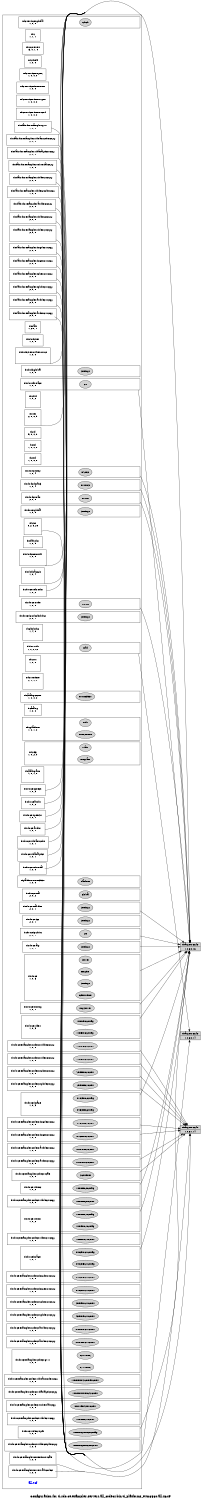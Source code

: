 digraph configuration {
    size="7.5,10";
    rankdir=LR;
    ranksep=".50 equally";
    concentrate=true;
    compound=true;
    label="\nConfiguration for ti.sdo.ce.examples.servers.all_codecs/bin/ti_platforms_evm3530/all.x64P"
  node [font=Helvetica, fontsize=14, fontcolor=black];  subgraph cluster0 {label=""; __cfg [label="all.tcf", color=white, fontcolor=blue];
    node [font=Helvetica, fontsize=10];    subgraph cluster1 {
        label="";
        xdc_services_global__top [shape=box,label="xdc.services.global\n1, 0, 0", color=white];
        xdc_services_global__bot [shape=point,label="", style=invis];
        xdc_services_global_Clock [style=filled,fillcolor=lightgray, label="Clock"];
        xdc_services_global__top -> xdc_services_global_Clock[style=invis];
        xdc_services_global_Clock -> xdc_services_global__bot[style=invis];
    }
    subgraph cluster2 {
        label="";
        xdc__top [shape=box,label="xdc\n1, 1, 1", color=white];
    }
    subgraph cluster3 {
        label="";
        xdc_corevers__top [shape=box,label="xdc.corevers\n16, 0, 1, 0", color=white];
    }
    subgraph cluster4 {
        label="";
        xdc_shelf__top [shape=box,label="xdc.shelf\n1, 0, 0", color=white];
    }
    subgraph cluster5 {
        label="";
        xdc_services_spec__top [shape=box,label="xdc.services.spec\n1, 0, 0, 0", color=white];
    }
    subgraph cluster6 {
        label="";
        xdc_services_intern_xsr__top [shape=box,label="xdc.services.intern.xsr\n1, 0, 0", color=white];
    }
    subgraph cluster7 {
        label="";
        xdc_services_intern_gen__top [shape=box,label="xdc.services.intern.gen\n1, 0, 0, 0", color=white];
    }
    subgraph cluster8 {
        label="";
        xdc_services_intern_cmd__top [shape=box,label="xdc.services.intern.cmd\n1, 0, 0, 0", color=white];
    }
    subgraph cluster9 {
        label="";
        ti_xdais_dm_examples_auddec_copy__top [shape=box,label="ti.xdais.dm.examples.auddec_copy\n2, 0, 0", color=white];
    }
    subgraph cluster10 {
        label="";
        ti_xdais_dm_examples_viddec2_copy__top [shape=box,label="ti.xdais.dm.examples.viddec2_copy\n2, 0, 0", color=white];
    }
    subgraph cluster11 {
        label="";
        ti_xdais_dm_examples_videnc1_copy__top [shape=box,label="ti.xdais.dm.examples.videnc1_copy\n2, 0, 0", color=white];
        ti_xdais_dm_examples_videnc1_copy__bot [shape=point,label="", style=invis];
    }
    subgraph cluster12 {
        label="";
        ti_xdais_dm_examples_imgdec1_copy__top [shape=box,label="ti.xdais.dm.examples.imgdec1_copy\n2, 0, 0", color=white];
    }
    subgraph cluster13 {
        label="";
        ti_xdais_dm_examples_imgenc1_copy__top [shape=box,label="ti.xdais.dm.examples.imgenc1_copy\n2, 0, 0", color=white];
    }
    subgraph cluster14 {
        label="";
        ti_xdais_dm_examples_sphenc1_copy__top [shape=box,label="ti.xdais.dm.examples.sphenc1_copy\n2, 0, 0", color=white];
    }
    subgraph cluster15 {
        label="";
        ti_xdais_dm_examples_sphdec1_copy__top [shape=box,label="ti.xdais.dm.examples.sphdec1_copy\n2, 0, 0", color=white];
    }
    subgraph cluster16 {
        label="";
        ti_xdais_dm_examples_auddec1_copy__top [shape=box,label="ti.xdais.dm.examples.auddec1_copy\n2, 0, 0", color=white];
    }
    subgraph cluster17 {
        label="";
        ti_xdais_dm_examples_audenc1_copy__top [shape=box,label="ti.xdais.dm.examples.audenc1_copy\n2, 0, 0", color=white];
    }
    subgraph cluster18 {
        label="";
        ti_xdais_dm_examples_g711__top [shape=box,label="ti.xdais.dm.examples.g711\n1, 0, 0", color=white];
    }
    subgraph cluster19 {
        label="";
        ti_xdais_dm_examples_vidtranscode_copy__top [shape=box,label="ti.xdais.dm.examples.vidtranscode_copy\n2, 0, 0", color=white];
    }
    subgraph cluster20 {
        label="";
        ti_xdais_dm_examples_vidanalytics_copy__top [shape=box,label="ti.xdais.dm.examples.vidanalytics_copy\n2, 0, 0", color=white];
    }
    subgraph cluster21 {
        label="";
        ti_xdais_dm_examples_universal_copy__top [shape=box,label="ti.xdais.dm.examples.universal_copy\n1, 0, 0", color=white];
    }
    subgraph cluster22 {
        label="";
        ti_xdais_dm_examples_viddec1_copy__top [shape=box,label="ti.xdais.dm.examples.viddec1_copy\n2, 0, 0", color=white];
    }
    subgraph cluster23 {
        label="";
        ti_xdais_dm_examples_viddec2split_copy__top [shape=box,label="ti.xdais.dm.examples.viddec2split_copy\n1, 0, 0", color=white];
    }
    subgraph cluster24 {
        label="";
        ti_xdais__top [shape=box,label="ti.xdais\n1, 2.0, 1", color=white];
    }
    subgraph cluster25 {
        label="";
        ti_sdo_fc_ires__top [shape=box,label="ti.sdo.fc.ires\n1, 0, 0", color=white];
    }
    subgraph cluster26 {
        label="";
        ti_sdo_fc_global__top [shape=box,label="ti.sdo.fc.global\n1, 0, 0", color=white];
        ti_sdo_fc_global__bot [shape=point,label="", style=invis];
        ti_sdo_fc_global_Settings [style=filled,fillcolor=lightgray, label="Settings"];
        ti_sdo_fc_global__top -> ti_sdo_fc_global_Settings[style=invis];
        ti_sdo_fc_global_Settings -> ti_sdo_fc_global__bot[style=invis];
    }
    subgraph cluster27 {
        label="";
        ti_sdo_fc_ires_nullresource__top [shape=box,label="ti.sdo.fc.ires.nullresource\n1, 0, 0", color=white];
        ti_sdo_fc_ires_nullresource__bot [shape=point,label="", style=invis];
    }
    subgraph cluster28 {
        label="";
        ti_sdo_utils_trace__top [shape=box,label="ti.sdo.utils.trace\n1, 0, 0", color=white];
        ti_sdo_utils_trace__bot [shape=point,label="", style=invis];
        ti_sdo_utils_trace_GT [style=filled,fillcolor=lightgray, label="GT"];
        ti_sdo_utils_trace__top -> ti_sdo_utils_trace_GT[style=invis];
        ti_sdo_utils_trace_GT -> ti_sdo_utils_trace__bot[style=invis];
    }
    subgraph cluster29 {
        label="";
        xdc_bld__top [shape=box,label="xdc.bld\n1, 0, 2", color=white];
        xdc_bld__bot [shape=point,label="", style=invis];
    }
    subgraph cluster30 {
        label="";
        ti_rtdx__top [shape=box,label="ti.rtdx\n2, 0, 0, 5", color=white];
        ti_rtdx__bot [shape=point,label="", style=invis];
    }
    subgraph cluster31 {
        label="";
        ti_psl__top [shape=box,label="ti.psl\n5, 0, 0, 0", color=white];
    }
    subgraph cluster32 {
        label="";
        ti_pmi__top [shape=box,label="ti.pmi\n1, 0, 0, 0", color=white];
    }
    subgraph cluster33 {
        label="";
        ti_pscl__top [shape=box,label="ti.pscl\n1, 0, 0, 0", color=white];
    }
    subgraph cluster34 {
        label="";
        ti_bios__top [shape=box,label="ti.bios\n5, 2, 5, 28", color=white];
        ti_bios__bot [shape=point,label="", style=invis];
    }
    subgraph cluster35 {
        label="";
        ti_sdo_fc_dskt2__top [shape=box,label="ti.sdo.fc.dskt2\n1, 0, 4", color=white];
        ti_sdo_fc_dskt2__bot [shape=point,label="", style=invis];
        ti_sdo_fc_dskt2_DSKT2 [style=filled,fillcolor=lightgray, label="DSKT2"];
        ti_sdo_fc_dskt2__top -> ti_sdo_fc_dskt2_DSKT2[style=invis];
        ti_sdo_fc_dskt2_DSKT2 -> ti_sdo_fc_dskt2__bot[style=invis];
    }
    subgraph cluster36 {
        label="";
        ti_sdo_fc_dman3__top [shape=box,label="ti.sdo.fc.dman3\n1, 0, 4", color=white];
        ti_sdo_fc_dman3__bot [shape=point,label="", style=invis];
        ti_sdo_fc_dman3_DMAN3 [style=filled,fillcolor=lightgray, label="DMAN3"];
        ti_sdo_fc_dman3__top -> ti_sdo_fc_dman3_DMAN3[style=invis];
        ti_sdo_fc_dman3_DMAN3 -> ti_sdo_fc_dman3__bot[style=invis];
    }
    subgraph cluster37 {
        label="";
        ti_sdo_fc_rman__top [shape=box,label="ti.sdo.fc.rman\n2, 0, 0", color=white];
        ti_sdo_fc_rman__bot [shape=point,label="", style=invis];
        ti_sdo_fc_rman_RMAN [style=filled,fillcolor=lightgray, label="RMAN"];
        ti_sdo_fc_rman__top -> ti_sdo_fc_rman_RMAN[style=invis];
        ti_sdo_fc_rman_RMAN -> ti_sdo_fc_rman__bot[style=invis];
    }
    subgraph cluster38 {
        label="";
        ti_sdo_ce_global__top [shape=box,label="ti.sdo.ce.global\n1, 0, 0", color=white];
        ti_sdo_ce_global__bot [shape=point,label="", style=invis];
        ti_sdo_ce_global_Settings [style=filled,fillcolor=lightgray, label="Settings"];
        ti_sdo_ce_global__top -> ti_sdo_ce_global_Settings[style=invis];
        ti_sdo_ce_global_Settings -> ti_sdo_ce_global__bot[style=invis];
    }
    subgraph cluster39 {
        label="";
        ti_xdais_dm__top [shape=box,label="ti.xdais.dm\n1, 0, 5", color=white];
    }
    subgraph cluster40 {
        label="";
        ti_sdo_ce_utils_xdm__top [shape=box,label="ti.sdo.ce.utils.xdm\n1, 0, 2", color=white];
    }
    subgraph cluster41 {
        label="";
        ti_sdo_ce_node__top [shape=box,label="ti.sdo.ce.node\n1, 0, 0", color=white];
        ti_sdo_ce_node__bot [shape=point,label="", style=invis];
        ti_sdo_ce_node_NODE [style=filled,fillcolor=lightgray, label="NODE"];
        ti_sdo_ce_node__top -> ti_sdo_ce_node_NODE[style=invis];
        ti_sdo_ce_node_NODE -> ti_sdo_ce_node__bot[style=invis];
    }
    subgraph cluster42 {
        label="";
        ti_sdo_ce_ipc_dsplink_dsp__top [shape=box,label="ti.sdo.ce.ipc.dsplink.dsp\n2, 0, 1", color=white];
        ti_sdo_ce_ipc_dsplink_dsp__bot [shape=point,label="", style=invis];
        ti_sdo_ce_ipc_dsplink_dsp_Settings [style=filled,fillcolor=lightgray, label="Settings"];
        ti_sdo_ce_ipc_dsplink_dsp__top -> ti_sdo_ce_ipc_dsplink_dsp_Settings[style=invis];
        ti_sdo_ce_ipc_dsplink_dsp_Settings -> ti_sdo_ce_ipc_dsplink_dsp__bot[style=invis];
    }
    subgraph cluster43 {
        label="";
        ti_sdo_fc_memutils__top [shape=box,label="ti.sdo.fc.memutils\n1, 0, 0", color=white];
        ti_sdo_fc_memutils__bot [shape=point,label="", style=invis];
    }
    subgraph cluster44 {
        label="";
        ti_sdo_fc_acpy3__top [shape=box,label="ti.sdo.fc.acpy3\n1, 0, 4", color=white];
        ti_sdo_fc_acpy3__bot [shape=point,label="", style=invis];
    }
    subgraph cluster45 {
        label="";
        dsplink_dsp__top [shape=box,label="dsplink.dsp\n1, 4, 0", color=white];
        dsplink_dsp__bot [shape=point,label="", style=invis];
    }
    subgraph cluster46 {
        label="";
        ti_bios_utils__top [shape=box,label="ti.bios.utils\n2, 0, 2, 02", color=white];
        ti_bios_utils__bot [shape=point,label="", style=invis];
        ti_bios_utils_Load [style=filled,fillcolor=lightgray, label="Load"];
        ti_bios_utils__top -> ti_bios_utils_Load[style=invis];
        ti_bios_utils_Load -> ti_bios_utils__bot[style=invis];
    }
    subgraph cluster47 {
        label="";
        xdc_rov__top [shape=box,label="xdc.rov\n1, 0, 0", color=white];
        xdc_rov__bot [shape=point,label="", style=invis];
    }
    subgraph cluster48 {
        label="";
        xdc_runtime__top [shape=box,label="xdc.runtime\n2, 0, 0, 0", color=white];
        xdc_runtime__bot [shape=point,label="", style=invis];
    }
    subgraph cluster49 {
        label="";
        ti_catalog_c6000__top [shape=box,label="ti.catalog.c6000\n1, 0, 0, 0", color=white];
        ti_catalog_c6000__bot [shape=point,label="", style=invis];
        ti_catalog_c6000_OMAP3530 [style=filled,fillcolor=lightgray, label="OMAP3530"];
        ti_catalog_c6000__top -> ti_catalog_c6000_OMAP3530[style=invis];
        ti_catalog_c6000_OMAP3530 -> ti_catalog_c6000__bot[style=invis];
    }
    subgraph cluster50 {
        label="";
        ti_catalog__top [shape=box,label="ti.catalog\n1, 0, 0", color=white];
    }
    subgraph cluster51 {
        label="";
        xdc_platform__top [shape=box,label="xdc.platform\n1, 0, 1, 0", color=white];
        xdc_platform__bot [shape=point,label="", style=invis];
        xdc_platform_ExeContext [style=filled,fillcolor=lightgray, label="ExeContext"];
        xdc_platform__top -> xdc_platform_ExeContext[style=invis];
        xdc_platform_ExeContext -> xdc_platform__bot[style=invis];
        xdc_platform_Utils [style=filled,fillcolor=lightgray, label="Utils"];
        xdc_platform__top -> xdc_platform_Utils[style=invis];
        xdc_platform_Utils -> xdc_platform__bot[style=invis];
    }
    subgraph cluster52 {
        label="";
        xdc_cfg__top [shape=box,label="xdc.cfg\n1, 0, 2, 0", color=white];
        xdc_cfg__bot [shape=point,label="", style=invis];
        xdc_cfg_Program [style=filled,fillcolor=lightgray, label="Program"];
        xdc_cfg__top -> xdc_cfg_Program[style=invis];
        xdc_cfg_Program -> xdc_cfg__bot[style=invis];
        xdc_cfg_Main [style=filled,fillcolor=lightgray, label="Main"];
        xdc_cfg__top -> xdc_cfg_Main[style=invis];
        xdc_cfg_Main -> xdc_cfg__bot[style=invis];
    }
    subgraph cluster53 {
        label="";
        ti_catalog_arm__top [shape=box,label="ti.catalog.arm\n1, 0, 1, 0", color=white];
        ti_catalog_arm__bot [shape=point,label="", style=invis];
    }
    subgraph cluster54 {
        label="";
        ti_platforms_evm3530__top [shape=box,label="ti.platforms.evm3530\n1, 0, 0", color=white];
        ti_platforms_evm3530__bot [shape=point,label="", style=invis];
        ti_platforms_evm3530_Platform [style=filled,fillcolor=lightgray, label="Platform"];
        ti_platforms_evm3530__top -> ti_platforms_evm3530_Platform[style=invis];
        ti_platforms_evm3530_Platform -> ti_platforms_evm3530__bot[style=invis];
    }
    subgraph cluster55 {
        label="";
        ti_sdo_ce_osal__top [shape=box,label="ti.sdo.ce.osal\n2, 0, 2", color=white];
        ti_sdo_ce_osal__bot [shape=point,label="", style=invis];
        ti_sdo_ce_osal_Global [style=filled,fillcolor=lightgray, label="Global"];
        ti_sdo_ce_osal__top -> ti_sdo_ce_osal_Global[style=invis];
        ti_sdo_ce_osal_Global -> ti_sdo_ce_osal__bot[style=invis];
    }
    subgraph cluster56 {
        label="";
        ti_sdo_ce_osal_bios__top [shape=box,label="ti.sdo.ce.osal.bios\n2, 0, 1", color=white];
        ti_sdo_ce_osal_bios__bot [shape=point,label="", style=invis];
        ti_sdo_ce_osal_bios_Settings [style=filled,fillcolor=lightgray, label="Settings"];
        ti_sdo_ce_osal_bios__top -> ti_sdo_ce_osal_bios_Settings[style=invis];
        ti_sdo_ce_osal_bios_Settings -> ti_sdo_ce_osal_bios__bot[style=invis];
    }
    subgraph cluster57 {
        label="";
        ti_sdo_ce_ipc__top [shape=box,label="ti.sdo.ce.ipc\n2, 0, 1", color=white];
        ti_sdo_ce_ipc__bot [shape=point,label="", style=invis];
        ti_sdo_ce_ipc_Settings [style=filled,fillcolor=lightgray, label="Settings"];
        ti_sdo_ce_ipc__top -> ti_sdo_ce_ipc_Settings[style=invis];
        ti_sdo_ce_ipc_Settings -> ti_sdo_ce_ipc__bot[style=invis];
    }
    subgraph cluster58 {
        label="";
        ti_sdo_ce_ipc_bios__top [shape=box,label="ti.sdo.ce.ipc.bios\n2, 0, 1", color=white];
        ti_sdo_ce_ipc_bios__bot [shape=point,label="", style=invis];
        ti_sdo_ce_ipc_bios_Ipc [style=filled,fillcolor=lightgray, label="Ipc"];
        ti_sdo_ce_ipc_bios__top -> ti_sdo_ce_ipc_bios_Ipc[style=invis];
        ti_sdo_ce_ipc_bios_Ipc -> ti_sdo_ce_ipc_bios__bot[style=invis];
    }
    subgraph cluster59 {
        label="";
        ti_sdo_ce_alg__top [shape=box,label="ti.sdo.ce.alg\n1, 0, 1", color=white];
        ti_sdo_ce_alg__bot [shape=point,label="", style=invis];
        ti_sdo_ce_alg_Settings [style=filled,fillcolor=lightgray, label="Settings"];
        ti_sdo_ce_alg__top -> ti_sdo_ce_alg_Settings[style=invis];
        ti_sdo_ce_alg_Settings -> ti_sdo_ce_alg__bot[style=invis];
    }
    subgraph cluster60 {
        label="";
        ti_sdo_ce__top [shape=box,label="ti.sdo.ce\n1, 0, 6", color=white];
        ti_sdo_ce__bot [shape=point,label="", style=invis];
        ti_sdo_ce_Engine [style=filled,fillcolor=lightgray, label="Engine"];
        ti_sdo_ce__top -> ti_sdo_ce_Engine[style=invis];
        ti_sdo_ce_Engine -> ti_sdo_ce__bot[style=invis];
        ti_sdo_ce_Server [style=filled,fillcolor=lightgray, label="Server"];
        ti_sdo_ce__top -> ti_sdo_ce_Server[style=invis];
        ti_sdo_ce_Server -> ti_sdo_ce__bot[style=invis];
        ti_sdo_ce_CERuntime [style=filled,fillcolor=lightgray, label="CERuntime"];
        ti_sdo_ce__top -> ti_sdo_ce_CERuntime[style=invis];
        ti_sdo_ce_CERuntime -> ti_sdo_ce__bot[style=invis];
        ti_sdo_ce_Settings [style=filled,fillcolor=lightgray, label="Settings"];
        ti_sdo_ce__top -> ti_sdo_ce_Settings[style=invis];
        ti_sdo_ce_Settings -> ti_sdo_ce__bot[style=invis];
    }
    subgraph cluster61 {
        label="";
        ti_sdo_ce_bioslog__top [shape=box,label="ti.sdo.ce.bioslog\n1, 0, 1", color=white];
        ti_sdo_ce_bioslog__bot [shape=point,label="", style=invis];
        ti_sdo_ce_bioslog_LogServer [style=filled,fillcolor=lightgray, label="LogServer"];
        ti_sdo_ce_bioslog__top -> ti_sdo_ce_bioslog_LogServer[style=invis];
        ti_sdo_ce_bioslog_LogServer -> ti_sdo_ce_bioslog__bot[style=invis];
    }
    subgraph cluster62 {
        label="";
        ti_sdo_ce_video__top [shape=box,label="ti.sdo.ce.video\n1, 0, 3", color=white];
        ti_sdo_ce_video__bot [shape=point,label="", style=invis];
        ti_sdo_ce_video_VIDENCConfig [style=filled,fillcolor=lightgray, label="VIDENCConfig"];
        ti_sdo_ce_video__top -> ti_sdo_ce_video_VIDENCConfig[style=invis];
        ti_sdo_ce_video_VIDENCConfig -> ti_sdo_ce_video__bot[style=invis];
        ti_sdo_ce_video_VIDDECConfig [style=filled,fillcolor=lightgray, label="VIDDECConfig"];
        ti_sdo_ce_video__top -> ti_sdo_ce_video_VIDDECConfig[style=invis];
        ti_sdo_ce_video_VIDDECConfig -> ti_sdo_ce_video__bot[style=invis];
    }
    subgraph cluster63 {
        label="";
        ti_sdo_ce_examples_codecs_viddec_copy__top [shape=box,label="ti.sdo.ce.examples.codecs.viddec_copy\n1, 0, 0", color=white];
        ti_sdo_ce_examples_codecs_viddec_copy__bot [shape=point,label="", style=invis];
        ti_sdo_ce_examples_codecs_viddec_copy_VIDDEC_COPY [style=filled,fillcolor=lightgray, label="VIDDEC_COPY"];
        ti_sdo_ce_examples_codecs_viddec_copy__top -> ti_sdo_ce_examples_codecs_viddec_copy_VIDDEC_COPY[style=invis];
        ti_sdo_ce_examples_codecs_viddec_copy_VIDDEC_COPY -> ti_sdo_ce_examples_codecs_viddec_copy__bot[style=invis];
    }
    subgraph cluster64 {
        label="";
        ti_sdo_ce_examples_codecs_videnc_copy__top [shape=box,label="ti.sdo.ce.examples.codecs.videnc_copy\n1, 0, 0", color=white];
        ti_sdo_ce_examples_codecs_videnc_copy__bot [shape=point,label="", style=invis];
        ti_sdo_ce_examples_codecs_videnc_copy_VIDENC_COPY [style=filled,fillcolor=lightgray, label="VIDENC_COPY"];
        ti_sdo_ce_examples_codecs_videnc_copy__top -> ti_sdo_ce_examples_codecs_videnc_copy_VIDENC_COPY[style=invis];
        ti_sdo_ce_examples_codecs_videnc_copy_VIDENC_COPY -> ti_sdo_ce_examples_codecs_videnc_copy__bot[style=invis];
    }
    subgraph cluster65 {
        label="";
        ti_sdo_ce_speech__top [shape=box,label="ti.sdo.ce.speech\n1, 0, 2", color=white];
    }
    subgraph cluster66 {
        label="";
        ti_sdo_ce_examples_codecs_sphenc_copy__top [shape=box,label="ti.sdo.ce.examples.codecs.sphenc_copy\n1, 0, 0", color=white];
        ti_sdo_ce_examples_codecs_sphenc_copy__bot [shape=point,label="", style=invis];
        ti_sdo_ce_examples_codecs_sphenc_copy_SPHENC_COPY [style=filled,fillcolor=lightgray, label="SPHENC_COPY"];
        ti_sdo_ce_examples_codecs_sphenc_copy__top -> ti_sdo_ce_examples_codecs_sphenc_copy_SPHENC_COPY[style=invis];
        ti_sdo_ce_examples_codecs_sphenc_copy_SPHENC_COPY -> ti_sdo_ce_examples_codecs_sphenc_copy__bot[style=invis];
    }
    subgraph cluster67 {
        label="";
        ti_sdo_ce_examples_codecs_sphdec_copy__top [shape=box,label="ti.sdo.ce.examples.codecs.sphdec_copy\n1, 0, 0", color=white];
        ti_sdo_ce_examples_codecs_sphdec_copy__bot [shape=point,label="", style=invis];
        ti_sdo_ce_examples_codecs_sphdec_copy_SPHDEC_COPY [style=filled,fillcolor=lightgray, label="SPHDEC_COPY"];
        ti_sdo_ce_examples_codecs_sphdec_copy__top -> ti_sdo_ce_examples_codecs_sphdec_copy_SPHDEC_COPY[style=invis];
        ti_sdo_ce_examples_codecs_sphdec_copy_SPHDEC_COPY -> ti_sdo_ce_examples_codecs_sphdec_copy__bot[style=invis];
    }
    subgraph cluster68 {
        label="";
        ti_sdo_ce_image__top [shape=box,label="ti.sdo.ce.image\n1, 0, 3", color=white];
        ti_sdo_ce_image__bot [shape=point,label="", style=invis];
        ti_sdo_ce_image_IMGDECConfig [style=filled,fillcolor=lightgray, label="IMGDECConfig"];
        ti_sdo_ce_image__top -> ti_sdo_ce_image_IMGDECConfig[style=invis];
        ti_sdo_ce_image_IMGDECConfig -> ti_sdo_ce_image__bot[style=invis];
        ti_sdo_ce_image_IMGENCConfig [style=filled,fillcolor=lightgray, label="IMGENCConfig"];
        ti_sdo_ce_image__top -> ti_sdo_ce_image_IMGENCConfig[style=invis];
        ti_sdo_ce_image_IMGENCConfig -> ti_sdo_ce_image__bot[style=invis];
    }
    subgraph cluster69 {
        label="";
        ti_sdo_ce_examples_codecs_imgdec_copy__top [shape=box,label="ti.sdo.ce.examples.codecs.imgdec_copy\n1, 0, 0", color=white];
        ti_sdo_ce_examples_codecs_imgdec_copy__bot [shape=point,label="", style=invis];
        ti_sdo_ce_examples_codecs_imgdec_copy_IMGDEC_COPY [style=filled,fillcolor=lightgray, label="IMGDEC_COPY"];
        ti_sdo_ce_examples_codecs_imgdec_copy__top -> ti_sdo_ce_examples_codecs_imgdec_copy_IMGDEC_COPY[style=invis];
        ti_sdo_ce_examples_codecs_imgdec_copy_IMGDEC_COPY -> ti_sdo_ce_examples_codecs_imgdec_copy__bot[style=invis];
    }
    subgraph cluster70 {
        label="";
        ti_sdo_ce_examples_codecs_imgenc_copy__top [shape=box,label="ti.sdo.ce.examples.codecs.imgenc_copy\n1, 0, 0", color=white];
        ti_sdo_ce_examples_codecs_imgenc_copy__bot [shape=point,label="", style=invis];
        ti_sdo_ce_examples_codecs_imgenc_copy_IMGENC_COPY [style=filled,fillcolor=lightgray, label="IMGENC_COPY"];
        ti_sdo_ce_examples_codecs_imgenc_copy__top -> ti_sdo_ce_examples_codecs_imgenc_copy_IMGENC_COPY[style=invis];
        ti_sdo_ce_examples_codecs_imgenc_copy_IMGENC_COPY -> ti_sdo_ce_examples_codecs_imgenc_copy__bot[style=invis];
    }
    subgraph cluster71 {
        label="";
        ti_sdo_ce_audio__top [shape=box,label="ti.sdo.ce.audio\n1, 0, 2", color=white];
    }
    subgraph cluster72 {
        label="";
        ti_sdo_ce_examples_codecs_auddec_copy__top [shape=box,label="ti.sdo.ce.examples.codecs.auddec_copy\n1, 0, 0", color=white];
        ti_sdo_ce_examples_codecs_auddec_copy__bot [shape=point,label="", style=invis];
        ti_sdo_ce_examples_codecs_auddec_copy_AUDDEC_COPY [style=filled,fillcolor=lightgray, label="AUDDEC_COPY"];
        ti_sdo_ce_examples_codecs_auddec_copy__top -> ti_sdo_ce_examples_codecs_auddec_copy_AUDDEC_COPY[style=invis];
        ti_sdo_ce_examples_codecs_auddec_copy_AUDDEC_COPY -> ti_sdo_ce_examples_codecs_auddec_copy__bot[style=invis];
    }
    subgraph cluster73 {
        label="";
        ti_sdo_ce_examples_codecs_audenc_copy__top [shape=box,label="ti.sdo.ce.examples.codecs.audenc_copy\n1, 0, 0", color=white];
        ti_sdo_ce_examples_codecs_audenc_copy__bot [shape=point,label="", style=invis];
        ti_sdo_ce_examples_codecs_audenc_copy_AUDENC_COPY [style=filled,fillcolor=lightgray, label="AUDENC_COPY"];
        ti_sdo_ce_examples_codecs_audenc_copy__top -> ti_sdo_ce_examples_codecs_audenc_copy_AUDENC_COPY[style=invis];
        ti_sdo_ce_examples_codecs_audenc_copy_AUDENC_COPY -> ti_sdo_ce_examples_codecs_audenc_copy__bot[style=invis];
    }
    subgraph cluster74 {
        label="";
        ti_sdo_ce_examples_extensions_scale__top [shape=box,label="ti.sdo.ce.examples.extensions.scale\n1, 0, 0", color=white];
    }
    subgraph cluster75 {
        label="";
        ti_sdo_ce_examples_codecs_scale__top [shape=box,label="ti.sdo.ce.examples.codecs.scale\n1, 0, 0", color=white];
        ti_sdo_ce_examples_codecs_scale__bot [shape=point,label="", style=invis];
        ti_sdo_ce_examples_codecs_scale_SCALE_TI [style=filled,fillcolor=lightgray, label="SCALE_TI"];
        ti_sdo_ce_examples_codecs_scale__top -> ti_sdo_ce_examples_codecs_scale_SCALE_TI[style=invis];
        ti_sdo_ce_examples_codecs_scale_SCALE_TI -> ti_sdo_ce_examples_codecs_scale__bot[style=invis];
    }
    subgraph cluster76 {
        label="";
        ti_sdo_ce_video2__top [shape=box,label="ti.sdo.ce.video2\n1, 0, 2", color=white];
        ti_sdo_ce_video2__bot [shape=point,label="", style=invis];
        ti_sdo_ce_video2_VIDDEC2Config [style=filled,fillcolor=lightgray, label="VIDDEC2Config"];
        ti_sdo_ce_video2__top -> ti_sdo_ce_video2_VIDDEC2Config[style=invis];
        ti_sdo_ce_video2_VIDDEC2Config -> ti_sdo_ce_video2__bot[style=invis];
    }
    subgraph cluster77 {
        label="";
        ti_sdo_ce_examples_codecs_viddec2_copy__top [shape=box,label="ti.sdo.ce.examples.codecs.viddec2_copy\n1, 0, 0", color=white];
        ti_sdo_ce_examples_codecs_viddec2_copy__bot [shape=point,label="", style=invis];
        ti_sdo_ce_examples_codecs_viddec2_copy_VIDDEC2_COPY [style=filled,fillcolor=lightgray, label="VIDDEC2_COPY"];
        ti_sdo_ce_examples_codecs_viddec2_copy__top -> ti_sdo_ce_examples_codecs_viddec2_copy_VIDDEC2_COPY[style=invis];
        ti_sdo_ce_examples_codecs_viddec2_copy_VIDDEC2_COPY -> ti_sdo_ce_examples_codecs_viddec2_copy__bot[style=invis];
    }
    subgraph cluster78 {
        label="";
        ti_sdo_ce_video1__top [shape=box,label="ti.sdo.ce.video1\n1, 0, 2", color=white];
        ti_sdo_ce_video1__bot [shape=point,label="", style=invis];
        ti_sdo_ce_video1_VIDENC1Config [style=filled,fillcolor=lightgray, label="VIDENC1Config"];
        ti_sdo_ce_video1__top -> ti_sdo_ce_video1_VIDENC1Config[style=invis];
        ti_sdo_ce_video1_VIDENC1Config -> ti_sdo_ce_video1__bot[style=invis];
        ti_sdo_ce_video1_VIDDEC1Config [style=filled,fillcolor=lightgray, label="VIDDEC1Config"];
        ti_sdo_ce_video1__top -> ti_sdo_ce_video1_VIDDEC1Config[style=invis];
        ti_sdo_ce_video1_VIDDEC1Config -> ti_sdo_ce_video1__bot[style=invis];
    }
    subgraph cluster79 {
        label="";
        ti_sdo_ce_examples_codecs_videnc1_copy__top [shape=box,label="ti.sdo.ce.examples.codecs.videnc1_copy\n1, 0, 0", color=white];
        ti_sdo_ce_examples_codecs_videnc1_copy__bot [shape=point,label="", style=invis];
        ti_sdo_ce_examples_codecs_videnc1_copy_VIDENC1_COPY [style=filled,fillcolor=lightgray, label="VIDENC1_COPY"];
        ti_sdo_ce_examples_codecs_videnc1_copy__top -> ti_sdo_ce_examples_codecs_videnc1_copy_VIDENC1_COPY[style=invis];
        ti_sdo_ce_examples_codecs_videnc1_copy_VIDENC1_COPY -> ti_sdo_ce_examples_codecs_videnc1_copy__bot[style=invis];
    }
    subgraph cluster80 {
        label="";
        ti_sdo_ce_image1__top [shape=box,label="ti.sdo.ce.image1\n1, 0, 1", color=white];
        ti_sdo_ce_image1__bot [shape=point,label="", style=invis];
        ti_sdo_ce_image1_IMGDEC1Config [style=filled,fillcolor=lightgray, label="IMGDEC1Config"];
        ti_sdo_ce_image1__top -> ti_sdo_ce_image1_IMGDEC1Config[style=invis];
        ti_sdo_ce_image1_IMGDEC1Config -> ti_sdo_ce_image1__bot[style=invis];
        ti_sdo_ce_image1_IMGENC1Config [style=filled,fillcolor=lightgray, label="IMGENC1Config"];
        ti_sdo_ce_image1__top -> ti_sdo_ce_image1_IMGENC1Config[style=invis];
        ti_sdo_ce_image1_IMGENC1Config -> ti_sdo_ce_image1__bot[style=invis];
    }
    subgraph cluster81 {
        label="";
        ti_sdo_ce_examples_codecs_imgdec1_copy__top [shape=box,label="ti.sdo.ce.examples.codecs.imgdec1_copy\n1, 0, 0", color=white];
        ti_sdo_ce_examples_codecs_imgdec1_copy__bot [shape=point,label="", style=invis];
        ti_sdo_ce_examples_codecs_imgdec1_copy_IMGDEC1_COPY [style=filled,fillcolor=lightgray, label="IMGDEC1_COPY"];
        ti_sdo_ce_examples_codecs_imgdec1_copy__top -> ti_sdo_ce_examples_codecs_imgdec1_copy_IMGDEC1_COPY[style=invis];
        ti_sdo_ce_examples_codecs_imgdec1_copy_IMGDEC1_COPY -> ti_sdo_ce_examples_codecs_imgdec1_copy__bot[style=invis];
    }
    subgraph cluster82 {
        label="";
        ti_sdo_ce_examples_codecs_imgenc1_copy__top [shape=box,label="ti.sdo.ce.examples.codecs.imgenc1_copy\n1, 0, 0", color=white];
        ti_sdo_ce_examples_codecs_imgenc1_copy__bot [shape=point,label="", style=invis];
        ti_sdo_ce_examples_codecs_imgenc1_copy_IMGENC1_COPY [style=filled,fillcolor=lightgray, label="IMGENC1_COPY"];
        ti_sdo_ce_examples_codecs_imgenc1_copy__top -> ti_sdo_ce_examples_codecs_imgenc1_copy_IMGENC1_COPY[style=invis];
        ti_sdo_ce_examples_codecs_imgenc1_copy_IMGENC1_COPY -> ti_sdo_ce_examples_codecs_imgenc1_copy__bot[style=invis];
    }
    subgraph cluster83 {
        label="";
        ti_sdo_ce_speech1__top [shape=box,label="ti.sdo.ce.speech1\n1, 0, 1", color=white];
    }
    subgraph cluster84 {
        label="";
        ti_sdo_ce_examples_codecs_sphenc1_copy__top [shape=box,label="ti.sdo.ce.examples.codecs.sphenc1_copy\n1, 0, 0", color=white];
        ti_sdo_ce_examples_codecs_sphenc1_copy__bot [shape=point,label="", style=invis];
        ti_sdo_ce_examples_codecs_sphenc1_copy_SPHENC1_COPY [style=filled,fillcolor=lightgray, label="SPHENC1_COPY"];
        ti_sdo_ce_examples_codecs_sphenc1_copy__top -> ti_sdo_ce_examples_codecs_sphenc1_copy_SPHENC1_COPY[style=invis];
        ti_sdo_ce_examples_codecs_sphenc1_copy_SPHENC1_COPY -> ti_sdo_ce_examples_codecs_sphenc1_copy__bot[style=invis];
    }
    subgraph cluster85 {
        label="";
        ti_sdo_ce_examples_codecs_sphdec1_copy__top [shape=box,label="ti.sdo.ce.examples.codecs.sphdec1_copy\n1, 0, 0", color=white];
        ti_sdo_ce_examples_codecs_sphdec1_copy__bot [shape=point,label="", style=invis];
        ti_sdo_ce_examples_codecs_sphdec1_copy_SPHDEC1_COPY [style=filled,fillcolor=lightgray, label="SPHDEC1_COPY"];
        ti_sdo_ce_examples_codecs_sphdec1_copy__top -> ti_sdo_ce_examples_codecs_sphdec1_copy_SPHDEC1_COPY[style=invis];
        ti_sdo_ce_examples_codecs_sphdec1_copy_SPHDEC1_COPY -> ti_sdo_ce_examples_codecs_sphdec1_copy__bot[style=invis];
    }
    subgraph cluster86 {
        label="";
        ti_sdo_ce_audio1__top [shape=box,label="ti.sdo.ce.audio1\n1, 0, 1", color=white];
    }
    subgraph cluster87 {
        label="";
        ti_sdo_ce_examples_codecs_auddec1_copy__top [shape=box,label="ti.sdo.ce.examples.codecs.auddec1_copy\n1, 0, 0", color=white];
        ti_sdo_ce_examples_codecs_auddec1_copy__bot [shape=point,label="", style=invis];
        ti_sdo_ce_examples_codecs_auddec1_copy_AUDDEC1_COPY [style=filled,fillcolor=lightgray, label="AUDDEC1_COPY"];
        ti_sdo_ce_examples_codecs_auddec1_copy__top -> ti_sdo_ce_examples_codecs_auddec1_copy_AUDDEC1_COPY[style=invis];
        ti_sdo_ce_examples_codecs_auddec1_copy_AUDDEC1_COPY -> ti_sdo_ce_examples_codecs_auddec1_copy__bot[style=invis];
    }
    subgraph cluster88 {
        label="";
        ti_sdo_ce_examples_codecs_audenc1_copy__top [shape=box,label="ti.sdo.ce.examples.codecs.audenc1_copy\n1, 0, 0", color=white];
        ti_sdo_ce_examples_codecs_audenc1_copy__bot [shape=point,label="", style=invis];
        ti_sdo_ce_examples_codecs_audenc1_copy_AUDENC1_COPY [style=filled,fillcolor=lightgray, label="AUDENC1_COPY"];
        ti_sdo_ce_examples_codecs_audenc1_copy__top -> ti_sdo_ce_examples_codecs_audenc1_copy_AUDENC1_COPY[style=invis];
        ti_sdo_ce_examples_codecs_audenc1_copy_AUDENC1_COPY -> ti_sdo_ce_examples_codecs_audenc1_copy__bot[style=invis];
    }
    subgraph cluster89 {
        label="";
        ti_sdo_ce_examples_codecs_g711__top [shape=box,label="ti.sdo.ce.examples.codecs.g711\n1, 0, 0", color=white];
        ti_sdo_ce_examples_codecs_g711__bot [shape=point,label="", style=invis];
        ti_sdo_ce_examples_codecs_g711_G711ENC [style=filled,fillcolor=lightgray, label="G711ENC"];
        ti_sdo_ce_examples_codecs_g711__top -> ti_sdo_ce_examples_codecs_g711_G711ENC[style=invis];
        ti_sdo_ce_examples_codecs_g711_G711ENC -> ti_sdo_ce_examples_codecs_g711__bot[style=invis];
        ti_sdo_ce_examples_codecs_g711_G711DEC [style=filled,fillcolor=lightgray, label="G711DEC"];
        ti_sdo_ce_examples_codecs_g711__top -> ti_sdo_ce_examples_codecs_g711_G711DEC[style=invis];
        ti_sdo_ce_examples_codecs_g711_G711DEC -> ti_sdo_ce_examples_codecs_g711__bot[style=invis];
    }
    subgraph cluster90 {
        label="";
        ti_sdo_ce_vidtranscode__top [shape=box,label="ti.sdo.ce.vidtranscode\n1, 0, 1", color=white];
    }
    subgraph cluster91 {
        label="";
        ti_sdo_ce_examples_codecs_vidtranscode_copy__top [shape=box,label="ti.sdo.ce.examples.codecs.vidtranscode_copy\n1, 0, 0", color=white];
        ti_sdo_ce_examples_codecs_vidtranscode_copy__bot [shape=point,label="", style=invis];
        ti_sdo_ce_examples_codecs_vidtranscode_copy_VIDTRANSCODE_COPY [style=filled,fillcolor=lightgray, label="VIDTRANSCODE_COPY"];
        ti_sdo_ce_examples_codecs_vidtranscode_copy__top -> ti_sdo_ce_examples_codecs_vidtranscode_copy_VIDTRANSCODE_COPY[style=invis];
        ti_sdo_ce_examples_codecs_vidtranscode_copy_VIDTRANSCODE_COPY -> ti_sdo_ce_examples_codecs_vidtranscode_copy__bot[style=invis];
    }
    subgraph cluster92 {
        label="";
        ti_sdo_ce_vidanalytics__top [shape=box,label="ti.sdo.ce.vidanalytics\n1, 0, 1", color=white];
    }
    subgraph cluster93 {
        label="";
        ti_sdo_ce_examples_codecs_vidanalytics_copy__top [shape=box,label="ti.sdo.ce.examples.codecs.vidanalytics_copy\n1, 0, 0", color=white];
        ti_sdo_ce_examples_codecs_vidanalytics_copy__bot [shape=point,label="", style=invis];
        ti_sdo_ce_examples_codecs_vidanalytics_copy_VIDANALYTICS_COPY [style=filled,fillcolor=lightgray, label="VIDANALYTICS_COPY"];
        ti_sdo_ce_examples_codecs_vidanalytics_copy__top -> ti_sdo_ce_examples_codecs_vidanalytics_copy_VIDANALYTICS_COPY[style=invis];
        ti_sdo_ce_examples_codecs_vidanalytics_copy_VIDANALYTICS_COPY -> ti_sdo_ce_examples_codecs_vidanalytics_copy__bot[style=invis];
    }
    subgraph cluster94 {
        label="";
        ti_sdo_ce_universal__top [shape=box,label="ti.sdo.ce.universal\n1, 0, 0", color=white];
    }
    subgraph cluster95 {
        label="";
        ti_sdo_ce_examples_codecs_universal_copy__top [shape=box,label="ti.sdo.ce.examples.codecs.universal_copy\n1, 0, 0", color=white];
        ti_sdo_ce_examples_codecs_universal_copy__bot [shape=point,label="", style=invis];
        ti_sdo_ce_examples_codecs_universal_copy_UNIVERSAL_COPY [style=filled,fillcolor=lightgray, label="UNIVERSAL_COPY"];
        ti_sdo_ce_examples_codecs_universal_copy__top -> ti_sdo_ce_examples_codecs_universal_copy_UNIVERSAL_COPY[style=invis];
        ti_sdo_ce_examples_codecs_universal_copy_UNIVERSAL_COPY -> ti_sdo_ce_examples_codecs_universal_copy__bot[style=invis];
    }
    subgraph cluster96 {
        label="";
        ti_sdo_ce_examples_codecs_viddec1_copy__top [shape=box,label="ti.sdo.ce.examples.codecs.viddec1_copy\n1, 0, 0", color=white];
        ti_sdo_ce_examples_codecs_viddec1_copy__bot [shape=point,label="", style=invis];
        ti_sdo_ce_examples_codecs_viddec1_copy_VIDDEC1_COPY [style=filled,fillcolor=lightgray, label="VIDDEC1_COPY"];
        ti_sdo_ce_examples_codecs_viddec1_copy__top -> ti_sdo_ce_examples_codecs_viddec1_copy_VIDDEC1_COPY[style=invis];
        ti_sdo_ce_examples_codecs_viddec1_copy_VIDDEC1_COPY -> ti_sdo_ce_examples_codecs_viddec1_copy__bot[style=invis];
    }
    subgraph cluster97 {
        label="";
        ti_sdo_ce_video2_split__top [shape=box,label="ti.sdo.ce.video2.split\n1, 0, 0", color=white];
        ti_sdo_ce_video2_split__bot [shape=point,label="", style=invis];
        ti_sdo_ce_video2_split_VIDDEC2BACKConfig [style=filled,fillcolor=lightgray, label="VIDDEC2BACKConfig"];
        ti_sdo_ce_video2_split__top -> ti_sdo_ce_video2_split_VIDDEC2BACKConfig[style=invis];
        ti_sdo_ce_video2_split_VIDDEC2BACKConfig -> ti_sdo_ce_video2_split__bot[style=invis];
    }
    subgraph cluster98 {
        label="";
        ti_sdo_ce_examples_codecs_viddec2split_copy__top [shape=box,label="ti.sdo.ce.examples.codecs.viddec2split_copy\n1, 0, 0", color=white];
        ti_sdo_ce_examples_codecs_viddec2split_copy__bot [shape=point,label="", style=invis];
        ti_sdo_ce_examples_codecs_viddec2split_copy_VIDDEC2BACK_COPY [style=filled,fillcolor=lightgray, label="VIDDEC2BACK_COPY"];
        ti_sdo_ce_examples_codecs_viddec2split_copy__top -> ti_sdo_ce_examples_codecs_viddec2split_copy_VIDDEC2BACK_COPY[style=invis];
        ti_sdo_ce_examples_codecs_viddec2split_copy_VIDDEC2BACK_COPY -> ti_sdo_ce_examples_codecs_viddec2split_copy__bot[style=invis];
    }
    subgraph cluster99 {
        label="";
        ti_sdo_ce_examples_servers_all_codecs__top [shape=box,label="ti.sdo.ce.examples.servers.all_codecs\n1, 0, 0", color=white];
    }
  }
  node [font=Helvetica, fontsize=10];
    ti_targets_C64P__1_0_6__1_14 [shape=record,label="ti.targets.C64P|1,0,6.1,14",style=filled, fillcolor=lightgrey];
    ti_xdais_dm_examples_auddec_copy__top -> ti_targets_C64P__1_0_6__1_14 [ltail=cluster9];
    ti_targets_C64P__1_0_6__1_14 [shape=record,label="ti.targets.C64P|1,0,6.1,14",style=filled, fillcolor=lightgrey];
    ti_xdais_dm_examples_viddec2_copy__top -> ti_targets_C64P__1_0_6__1_14 [ltail=cluster10];
    ti_targets_C64P__1_0_6__1_14 [shape=record,label="ti.targets.C64P|1,0,6.1,14",style=filled, fillcolor=lightgrey];
    ti_xdais_dm_examples_videnc1_copy__bot -> ti_targets_C64P__1_0_6__1_14 [ltail=cluster11];
    ti_targets_C64P__1_0_6__1_14 [shape=record,label="ti.targets.C64P|1,0,6.1,14",style=filled, fillcolor=lightgrey];
    ti_xdais_dm_examples_imgdec1_copy__top -> ti_targets_C64P__1_0_6__1_14 [ltail=cluster12];
    ti_targets_C64P__1_0_6__1_14 [shape=record,label="ti.targets.C64P|1,0,6.1,14",style=filled, fillcolor=lightgrey];
    ti_xdais_dm_examples_imgenc1_copy__top -> ti_targets_C64P__1_0_6__1_14 [ltail=cluster13];
    ti_targets_C64P__1_0_6__1_14 [shape=record,label="ti.targets.C64P|1,0,6.1,14",style=filled, fillcolor=lightgrey];
    ti_xdais_dm_examples_sphenc1_copy__top -> ti_targets_C64P__1_0_6__1_14 [ltail=cluster14];
    ti_targets_C64P__1_0_6__1_14 [shape=record,label="ti.targets.C64P|1,0,6.1,14",style=filled, fillcolor=lightgrey];
    ti_xdais_dm_examples_sphdec1_copy__top -> ti_targets_C64P__1_0_6__1_14 [ltail=cluster15];
    ti_targets_C64P__1_0_6__1_14 [shape=record,label="ti.targets.C64P|1,0,6.1,14",style=filled, fillcolor=lightgrey];
    ti_xdais_dm_examples_auddec1_copy__top -> ti_targets_C64P__1_0_6__1_14 [ltail=cluster16];
    ti_targets_C64P__1_0_6__1_14 [shape=record,label="ti.targets.C64P|1,0,6.1,14",style=filled, fillcolor=lightgrey];
    ti_xdais_dm_examples_audenc1_copy__top -> ti_targets_C64P__1_0_6__1_14 [ltail=cluster17];
    ti_targets_C64P__1_0_6__1_14 [shape=record,label="ti.targets.C64P|1,0,6.1,14",style=filled, fillcolor=lightgrey];
    ti_xdais_dm_examples_g711__top -> ti_targets_C64P__1_0_6__1_14 [ltail=cluster18];
    ti_targets_C64P__1_0_6__1_14 [shape=record,label="ti.targets.C64P|1,0,6.1,14",style=filled, fillcolor=lightgrey];
    ti_xdais_dm_examples_vidtranscode_copy__top -> ti_targets_C64P__1_0_6__1_14 [ltail=cluster19];
    ti_targets_C64P__1_0_6__1_14 [shape=record,label="ti.targets.C64P|1,0,6.1,14",style=filled, fillcolor=lightgrey];
    ti_xdais_dm_examples_vidanalytics_copy__top -> ti_targets_C64P__1_0_6__1_14 [ltail=cluster20];
    ti_targets_C64P__1_0_6__1_14 [shape=record,label="ti.targets.C64P|1,0,6.1,14",style=filled, fillcolor=lightgrey];
    ti_xdais_dm_examples_universal_copy__top -> ti_targets_C64P__1_0_6__1_14 [ltail=cluster21];
    ti_targets_C64P__1_0_6__1_14 [shape=record,label="ti.targets.C64P|1,0,6.1,14",style=filled, fillcolor=lightgrey];
    ti_xdais_dm_examples_viddec1_copy__top -> ti_targets_C64P__1_0_6__1_14 [ltail=cluster22];
    ti_targets_C64P__1_0_6__1_14 [shape=record,label="ti.targets.C64P|1,0,6.1,14",style=filled, fillcolor=lightgrey];
    ti_xdais_dm_examples_viddec2split_copy__top -> ti_targets_C64P__1_0_6__1_14 [ltail=cluster23];
    ti_targets_C64P__1_0_6__0_16 [shape=record,label="ti.targets.C64P|1,0,6.0,16",style=filled, fillcolor=lightgrey];
    ti_sdo_fc_ires_nullresource__bot -> ti_targets_C64P__1_0_6__0_16 [ltail=cluster27];
    ti_targets_C64P__1_0_6__0_16 [shape=record,label="ti.targets.C64P|1,0,6.0,16",style=filled, fillcolor=lightgrey];
    ti_sdo_utils_trace__bot -> ti_targets_C64P__1_0_6__0_16 [ltail=cluster28];
    ti_targets_C64P__1_0_6__0_16 [shape=record,label="ti.targets.C64P|1,0,6.0,16",style=filled, fillcolor=lightgrey];
    ti_rtdx__bot -> ti_targets_C64P__1_0_6__0_16 [ltail=cluster30];
    ti_targets_C64P__1_0_6__0_14 [shape=record,label="ti.targets.C64P|1,0,6.0,14",style=filled, fillcolor=lightgrey];
    ti_bios__bot -> ti_targets_C64P__1_0_6__0_14 [ltail=cluster34];
    ti_targets_C64P__1_0_6__0_16 [shape=record,label="ti.targets.C64P|1,0,6.0,16",style=filled, fillcolor=lightgrey];
    ti_sdo_fc_dskt2__bot -> ti_targets_C64P__1_0_6__0_16 [ltail=cluster35];
    ti_targets_C64P__1_0_6__0_16 [shape=record,label="ti.targets.C64P|1,0,6.0,16",style=filled, fillcolor=lightgrey];
    ti_sdo_fc_dman3__bot -> ti_targets_C64P__1_0_6__0_16 [ltail=cluster36];
    ti_targets_C64P__1_0_6__0_16 [shape=record,label="ti.targets.C64P|1,0,6.0,16",style=filled, fillcolor=lightgrey];
    ti_sdo_fc_rman__bot -> ti_targets_C64P__1_0_6__0_16 [ltail=cluster37];
    ti_targets_C64P__1_0_6__0_16 [shape=record,label="ti.targets.C64P|1,0,6.0,16",style=filled, fillcolor=lightgrey];
    ti_sdo_ce_utils_xdm__top -> ti_targets_C64P__1_0_6__0_16 [ltail=cluster40];
    ti_targets_C64P__1_0_6__0_16 [shape=record,label="ti.targets.C64P|1,0,6.0,16",style=filled, fillcolor=lightgrey];
    ti_sdo_ce_node__bot -> ti_targets_C64P__1_0_6__0_16 [ltail=cluster41];
    ti_targets_C64P__1_0_6__0_16 [shape=record,label="ti.targets.C64P|1,0,6.0,16",style=filled, fillcolor=lightgrey];
    ti_sdo_fc_memutils__bot -> ti_targets_C64P__1_0_6__0_16 [ltail=cluster43];
    ti_targets_C64P__1_0_6__0_16 [shape=record,label="ti.targets.C64P|1,0,6.0,16",style=filled, fillcolor=lightgrey];
    ti_sdo_fc_acpy3__bot -> ti_targets_C64P__1_0_6__0_16 [ltail=cluster44];
    ti_targets_C64P__1_0_6__0_14 [shape=record,label="ti.targets.C64P|1,0,6.0,14",style=filled, fillcolor=lightgrey];
    ti_bios_utils__bot -> ti_targets_C64P__1_0_6__0_14 [ltail=cluster46];
    ti_targets_C64P__1_0_6__0_16 [shape=record,label="ti.targets.C64P|1,0,6.0,16",style=filled, fillcolor=lightgrey];
    ti_sdo_ce_osal_bios__bot -> ti_targets_C64P__1_0_6__0_16 [ltail=cluster56];
    ti_targets_C64P__1_0_6__0_16 [shape=record,label="ti.targets.C64P|1,0,6.0,16",style=filled, fillcolor=lightgrey];
    ti_sdo_ce_ipc_bios__bot -> ti_targets_C64P__1_0_6__0_16 [ltail=cluster58];
    ti_targets_C64P__1_0_6__0_16 [shape=record,label="ti.targets.C64P|1,0,6.0,16",style=filled, fillcolor=lightgrey];
    ti_sdo_ce_alg__bot -> ti_targets_C64P__1_0_6__0_16 [ltail=cluster59];
    ti_targets_C64P__1_0_6__0_16 [shape=record,label="ti.targets.C64P|1,0,6.0,16",style=filled, fillcolor=lightgrey];
    ti_sdo_ce__bot -> ti_targets_C64P__1_0_6__0_16 [ltail=cluster60];
    ti_targets_C64P__1_0_6__0_16 [shape=record,label="ti.targets.C64P|1,0,6.0,16",style=filled, fillcolor=lightgrey];
    ti_sdo_ce_bioslog__bot -> ti_targets_C64P__1_0_6__0_16 [ltail=cluster61];
    ti_targets_C64P__1_0_6__0_16 [shape=record,label="ti.targets.C64P|1,0,6.0,16",style=filled, fillcolor=lightgrey];
    ti_sdo_ce_video__bot -> ti_targets_C64P__1_0_6__0_16 [ltail=cluster62];
    ti_targets_C64P__1_0_6__1_14 [shape=record,label="ti.targets.C64P|1,0,6.1,14",style=filled, fillcolor=lightgrey];
    ti_sdo_ce_examples_codecs_viddec_copy__bot -> ti_targets_C64P__1_0_6__1_14 [ltail=cluster63];
    ti_targets_C64P__1_0_6__1_14 [shape=record,label="ti.targets.C64P|1,0,6.1,14",style=filled, fillcolor=lightgrey];
    ti_sdo_ce_examples_codecs_videnc_copy__bot -> ti_targets_C64P__1_0_6__1_14 [ltail=cluster64];
    ti_targets_C64P__1_0_6__0_16 [shape=record,label="ti.targets.C64P|1,0,6.0,16",style=filled, fillcolor=lightgrey];
    ti_sdo_ce_speech__top -> ti_targets_C64P__1_0_6__0_16 [ltail=cluster65];
    ti_targets_C64P__1_0_6__1_14 [shape=record,label="ti.targets.C64P|1,0,6.1,14",style=filled, fillcolor=lightgrey];
    ti_sdo_ce_examples_codecs_sphenc_copy__bot -> ti_targets_C64P__1_0_6__1_14 [ltail=cluster66];
    ti_targets_C64P__1_0_6__1_14 [shape=record,label="ti.targets.C64P|1,0,6.1,14",style=filled, fillcolor=lightgrey];
    ti_sdo_ce_examples_codecs_sphdec_copy__bot -> ti_targets_C64P__1_0_6__1_14 [ltail=cluster67];
    ti_targets_C64P__1_0_6__0_16 [shape=record,label="ti.targets.C64P|1,0,6.0,16",style=filled, fillcolor=lightgrey];
    ti_sdo_ce_image__bot -> ti_targets_C64P__1_0_6__0_16 [ltail=cluster68];
    ti_targets_C64P__1_0_6__1_14 [shape=record,label="ti.targets.C64P|1,0,6.1,14",style=filled, fillcolor=lightgrey];
    ti_sdo_ce_examples_codecs_imgdec_copy__bot -> ti_targets_C64P__1_0_6__1_14 [ltail=cluster69];
    ti_targets_C64P__1_0_6__1_14 [shape=record,label="ti.targets.C64P|1,0,6.1,14",style=filled, fillcolor=lightgrey];
    ti_sdo_ce_examples_codecs_imgenc_copy__bot -> ti_targets_C64P__1_0_6__1_14 [ltail=cluster70];
    ti_targets_C64P__1_0_6__0_16 [shape=record,label="ti.targets.C64P|1,0,6.0,16",style=filled, fillcolor=lightgrey];
    ti_sdo_ce_audio__top -> ti_targets_C64P__1_0_6__0_16 [ltail=cluster71];
    ti_targets_C64P__1_0_6__1_14 [shape=record,label="ti.targets.C64P|1,0,6.1,14",style=filled, fillcolor=lightgrey];
    ti_sdo_ce_examples_codecs_audenc_copy__bot -> ti_targets_C64P__1_0_6__1_14 [ltail=cluster73];
    ti_targets_C64P__1_0_6__1_14 [shape=record,label="ti.targets.C64P|1,0,6.1,14",style=filled, fillcolor=lightgrey];
    ti_sdo_ce_examples_extensions_scale__top -> ti_targets_C64P__1_0_6__1_14 [ltail=cluster74];
    ti_targets_C64P__1_0_6__1_14 [shape=record,label="ti.targets.C64P|1,0,6.1,14",style=filled, fillcolor=lightgrey];
    ti_sdo_ce_examples_codecs_scale__bot -> ti_targets_C64P__1_0_6__1_14 [ltail=cluster75];
    ti_targets_C64P__1_0_6__0_16 [shape=record,label="ti.targets.C64P|1,0,6.0,16",style=filled, fillcolor=lightgrey];
    ti_sdo_ce_video2__bot -> ti_targets_C64P__1_0_6__0_16 [ltail=cluster76];
    ti_targets_C64P__1_0_6__0_16 [shape=record,label="ti.targets.C64P|1,0,6.0,16",style=filled, fillcolor=lightgrey];
    ti_sdo_ce_video1__bot -> ti_targets_C64P__1_0_6__0_16 [ltail=cluster78];
    ti_targets_C64P__1_0_6__0_16 [shape=record,label="ti.targets.C64P|1,0,6.0,16",style=filled, fillcolor=lightgrey];
    ti_sdo_ce_image1__bot -> ti_targets_C64P__1_0_6__0_16 [ltail=cluster80];
    ti_targets_C64P__1_0_6__0_16 [shape=record,label="ti.targets.C64P|1,0,6.0,16",style=filled, fillcolor=lightgrey];
    ti_sdo_ce_speech1__top -> ti_targets_C64P__1_0_6__0_16 [ltail=cluster83];
    ti_targets_C64P__1_0_6__0_16 [shape=record,label="ti.targets.C64P|1,0,6.0,16",style=filled, fillcolor=lightgrey];
    ti_sdo_ce_audio1__top -> ti_targets_C64P__1_0_6__0_16 [ltail=cluster86];
    ti_targets_C64P__1_0_6__0_16 [shape=record,label="ti.targets.C64P|1,0,6.0,16",style=filled, fillcolor=lightgrey];
    ti_sdo_ce_vidtranscode__top -> ti_targets_C64P__1_0_6__0_16 [ltail=cluster90];
    ti_targets_C64P__1_0_6__0_16 [shape=record,label="ti.targets.C64P|1,0,6.0,16",style=filled, fillcolor=lightgrey];
    ti_sdo_ce_vidanalytics__top -> ti_targets_C64P__1_0_6__0_16 [ltail=cluster92];
    ti_targets_C64P__1_0_6__0_16 [shape=record,label="ti.targets.C64P|1,0,6.0,16",style=filled, fillcolor=lightgrey];
    ti_sdo_ce_universal__top -> ti_targets_C64P__1_0_6__0_16 [ltail=cluster94];
    ti_targets_C64P__1_0_6__0_16 [shape=record,label="ti.targets.C64P|1,0,6.0,16",style=filled, fillcolor=lightgrey];
    ti_sdo_ce_video2_split__bot -> ti_targets_C64P__1_0_6__0_16 [ltail=cluster97];
    ti_targets_C64P__1_0_6__1_14 [shape=record,label="ti.targets.C64P|1,0,6.1,14",style=filled, fillcolor=lightgrey];
    ti_sdo_ce_examples_servers_all_codecs__top -> ti_targets_C64P__1_0_6__1_14 [ltail=cluster99];
}
